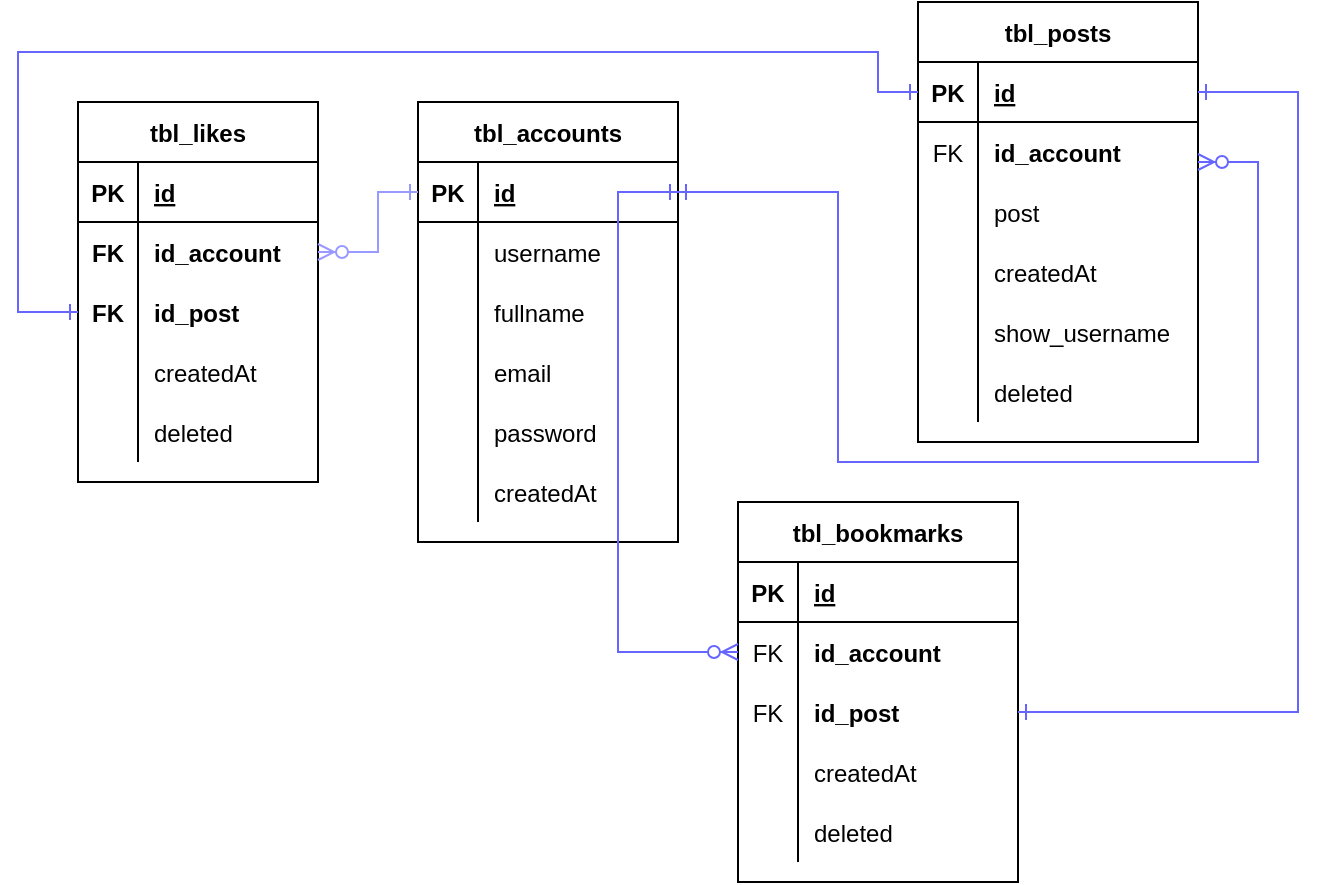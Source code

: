 <mxfile version="14.5.1" type="device"><diagram id="qzjz4QsV_EPDyfrtenqN" name="Page-1"><mxGraphModel dx="1086" dy="846" grid="1" gridSize="10" guides="1" tooltips="1" connect="1" arrows="1" fold="1" page="1" pageScale="1" pageWidth="850" pageHeight="1100" math="0" shadow="0"><root><mxCell id="0"/><mxCell id="1" parent="0"/><mxCell id="YdJ0Y1fLDsbZOl-MOD7H-2" value="tbl_accounts" style="shape=table;startSize=30;container=1;collapsible=1;childLayout=tableLayout;fixedRows=1;rowLines=0;fontStyle=1;align=center;resizeLast=1;" parent="1" vertex="1"><mxGeometry x="350" y="200" width="130" height="220" as="geometry"/></mxCell><mxCell id="YdJ0Y1fLDsbZOl-MOD7H-3" value="" style="shape=partialRectangle;collapsible=0;dropTarget=0;pointerEvents=0;fillColor=none;top=0;left=0;bottom=1;right=0;points=[[0,0.5],[1,0.5]];portConstraint=eastwest;" parent="YdJ0Y1fLDsbZOl-MOD7H-2" vertex="1"><mxGeometry y="30" width="130" height="30" as="geometry"/></mxCell><mxCell id="YdJ0Y1fLDsbZOl-MOD7H-4" value="PK" style="shape=partialRectangle;connectable=0;fillColor=none;top=0;left=0;bottom=0;right=0;fontStyle=1;overflow=hidden;" parent="YdJ0Y1fLDsbZOl-MOD7H-3" vertex="1"><mxGeometry width="30" height="30" as="geometry"/></mxCell><mxCell id="YdJ0Y1fLDsbZOl-MOD7H-5" value="id" style="shape=partialRectangle;connectable=0;fillColor=none;top=0;left=0;bottom=0;right=0;align=left;spacingLeft=6;fontStyle=5;overflow=hidden;" parent="YdJ0Y1fLDsbZOl-MOD7H-3" vertex="1"><mxGeometry x="30" width="100" height="30" as="geometry"/></mxCell><mxCell id="YdJ0Y1fLDsbZOl-MOD7H-6" value="" style="shape=partialRectangle;collapsible=0;dropTarget=0;pointerEvents=0;fillColor=none;top=0;left=0;bottom=0;right=0;points=[[0,0.5],[1,0.5]];portConstraint=eastwest;" parent="YdJ0Y1fLDsbZOl-MOD7H-2" vertex="1"><mxGeometry y="60" width="130" height="30" as="geometry"/></mxCell><mxCell id="YdJ0Y1fLDsbZOl-MOD7H-7" value="" style="shape=partialRectangle;connectable=0;fillColor=none;top=0;left=0;bottom=0;right=0;editable=1;overflow=hidden;fontStyle=0" parent="YdJ0Y1fLDsbZOl-MOD7H-6" vertex="1"><mxGeometry width="30" height="30" as="geometry"/></mxCell><mxCell id="YdJ0Y1fLDsbZOl-MOD7H-8" value="username" style="shape=partialRectangle;connectable=0;fillColor=none;top=0;left=0;bottom=0;right=0;align=left;spacingLeft=6;overflow=hidden;fontStyle=0" parent="YdJ0Y1fLDsbZOl-MOD7H-6" vertex="1"><mxGeometry x="30" width="100" height="30" as="geometry"/></mxCell><mxCell id="YdJ0Y1fLDsbZOl-MOD7H-9" value="" style="shape=partialRectangle;collapsible=0;dropTarget=0;pointerEvents=0;fillColor=none;top=0;left=0;bottom=0;right=0;points=[[0,0.5],[1,0.5]];portConstraint=eastwest;" parent="YdJ0Y1fLDsbZOl-MOD7H-2" vertex="1"><mxGeometry y="90" width="130" height="30" as="geometry"/></mxCell><mxCell id="YdJ0Y1fLDsbZOl-MOD7H-10" value="" style="shape=partialRectangle;connectable=0;fillColor=none;top=0;left=0;bottom=0;right=0;editable=1;overflow=hidden;fontStyle=1" parent="YdJ0Y1fLDsbZOl-MOD7H-9" vertex="1"><mxGeometry width="30" height="30" as="geometry"/></mxCell><mxCell id="YdJ0Y1fLDsbZOl-MOD7H-11" value="fullname" style="shape=partialRectangle;connectable=0;fillColor=none;top=0;left=0;bottom=0;right=0;align=left;spacingLeft=6;overflow=hidden;" parent="YdJ0Y1fLDsbZOl-MOD7H-9" vertex="1"><mxGeometry x="30" width="100" height="30" as="geometry"/></mxCell><mxCell id="YdJ0Y1fLDsbZOl-MOD7H-58" value="" style="shape=partialRectangle;collapsible=0;dropTarget=0;pointerEvents=0;fillColor=none;top=0;left=0;bottom=0;right=0;points=[[0,0.5],[1,0.5]];portConstraint=eastwest;" parent="YdJ0Y1fLDsbZOl-MOD7H-2" vertex="1"><mxGeometry y="120" width="130" height="30" as="geometry"/></mxCell><mxCell id="YdJ0Y1fLDsbZOl-MOD7H-59" value="" style="shape=partialRectangle;connectable=0;fillColor=none;top=0;left=0;bottom=0;right=0;editable=1;overflow=hidden;" parent="YdJ0Y1fLDsbZOl-MOD7H-58" vertex="1"><mxGeometry width="30" height="30" as="geometry"/></mxCell><mxCell id="YdJ0Y1fLDsbZOl-MOD7H-60" value="email" style="shape=partialRectangle;connectable=0;fillColor=none;top=0;left=0;bottom=0;right=0;align=left;spacingLeft=6;overflow=hidden;" parent="YdJ0Y1fLDsbZOl-MOD7H-58" vertex="1"><mxGeometry x="30" width="100" height="30" as="geometry"/></mxCell><mxCell id="YdJ0Y1fLDsbZOl-MOD7H-61" value="" style="shape=partialRectangle;collapsible=0;dropTarget=0;pointerEvents=0;fillColor=none;top=0;left=0;bottom=0;right=0;points=[[0,0.5],[1,0.5]];portConstraint=eastwest;" parent="YdJ0Y1fLDsbZOl-MOD7H-2" vertex="1"><mxGeometry y="150" width="130" height="30" as="geometry"/></mxCell><mxCell id="YdJ0Y1fLDsbZOl-MOD7H-62" value="" style="shape=partialRectangle;connectable=0;fillColor=none;top=0;left=0;bottom=0;right=0;editable=1;overflow=hidden;" parent="YdJ0Y1fLDsbZOl-MOD7H-61" vertex="1"><mxGeometry width="30" height="30" as="geometry"/></mxCell><mxCell id="YdJ0Y1fLDsbZOl-MOD7H-63" value="password" style="shape=partialRectangle;connectable=0;fillColor=none;top=0;left=0;bottom=0;right=0;align=left;spacingLeft=6;overflow=hidden;" parent="YdJ0Y1fLDsbZOl-MOD7H-61" vertex="1"><mxGeometry x="30" width="100" height="30" as="geometry"/></mxCell><mxCell id="YdJ0Y1fLDsbZOl-MOD7H-97" value="" style="shape=partialRectangle;collapsible=0;dropTarget=0;pointerEvents=0;fillColor=none;top=0;left=0;bottom=0;right=0;points=[[0,0.5],[1,0.5]];portConstraint=eastwest;" parent="YdJ0Y1fLDsbZOl-MOD7H-2" vertex="1"><mxGeometry y="180" width="130" height="30" as="geometry"/></mxCell><mxCell id="YdJ0Y1fLDsbZOl-MOD7H-98" value="" style="shape=partialRectangle;connectable=0;fillColor=none;top=0;left=0;bottom=0;right=0;editable=1;overflow=hidden;" parent="YdJ0Y1fLDsbZOl-MOD7H-97" vertex="1"><mxGeometry width="30" height="30" as="geometry"/></mxCell><mxCell id="YdJ0Y1fLDsbZOl-MOD7H-99" value="createdAt" style="shape=partialRectangle;connectable=0;fillColor=none;top=0;left=0;bottom=0;right=0;align=left;spacingLeft=6;overflow=hidden;" parent="YdJ0Y1fLDsbZOl-MOD7H-97" vertex="1"><mxGeometry x="30" width="100" height="30" as="geometry"/></mxCell><mxCell id="YdJ0Y1fLDsbZOl-MOD7H-15" value="tbl_likes" style="shape=table;startSize=30;container=1;collapsible=1;childLayout=tableLayout;fixedRows=1;rowLines=0;fontStyle=1;align=center;resizeLast=1;" parent="1" vertex="1"><mxGeometry x="180" y="200" width="120" height="190" as="geometry"/></mxCell><mxCell id="YdJ0Y1fLDsbZOl-MOD7H-16" value="" style="shape=partialRectangle;collapsible=0;dropTarget=0;pointerEvents=0;fillColor=none;top=0;left=0;bottom=1;right=0;points=[[0,0.5],[1,0.5]];portConstraint=eastwest;" parent="YdJ0Y1fLDsbZOl-MOD7H-15" vertex="1"><mxGeometry y="30" width="120" height="30" as="geometry"/></mxCell><mxCell id="YdJ0Y1fLDsbZOl-MOD7H-17" value="PK" style="shape=partialRectangle;connectable=0;fillColor=none;top=0;left=0;bottom=0;right=0;fontStyle=1;overflow=hidden;" parent="YdJ0Y1fLDsbZOl-MOD7H-16" vertex="1"><mxGeometry width="30" height="30" as="geometry"/></mxCell><mxCell id="YdJ0Y1fLDsbZOl-MOD7H-18" value="id" style="shape=partialRectangle;connectable=0;fillColor=none;top=0;left=0;bottom=0;right=0;align=left;spacingLeft=6;fontStyle=5;overflow=hidden;" parent="YdJ0Y1fLDsbZOl-MOD7H-16" vertex="1"><mxGeometry x="30" width="90" height="30" as="geometry"/></mxCell><mxCell id="YdJ0Y1fLDsbZOl-MOD7H-19" value="" style="shape=partialRectangle;collapsible=0;dropTarget=0;pointerEvents=0;fillColor=none;top=0;left=0;bottom=0;right=0;points=[[0,0.5],[1,0.5]];portConstraint=eastwest;" parent="YdJ0Y1fLDsbZOl-MOD7H-15" vertex="1"><mxGeometry y="60" width="120" height="30" as="geometry"/></mxCell><mxCell id="YdJ0Y1fLDsbZOl-MOD7H-20" value="FK" style="shape=partialRectangle;connectable=0;fillColor=none;top=0;left=0;bottom=0;right=0;editable=1;overflow=hidden;fontStyle=1" parent="YdJ0Y1fLDsbZOl-MOD7H-19" vertex="1"><mxGeometry width="30" height="30" as="geometry"/></mxCell><mxCell id="YdJ0Y1fLDsbZOl-MOD7H-21" value="id_account" style="shape=partialRectangle;connectable=0;fillColor=none;top=0;left=0;bottom=0;right=0;align=left;spacingLeft=6;overflow=hidden;fontStyle=1" parent="YdJ0Y1fLDsbZOl-MOD7H-19" vertex="1"><mxGeometry x="30" width="90" height="30" as="geometry"/></mxCell><mxCell id="YdJ0Y1fLDsbZOl-MOD7H-22" value="" style="shape=partialRectangle;collapsible=0;dropTarget=0;pointerEvents=0;fillColor=none;top=0;left=0;bottom=0;right=0;points=[[0,0.5],[1,0.5]];portConstraint=eastwest;" parent="YdJ0Y1fLDsbZOl-MOD7H-15" vertex="1"><mxGeometry y="90" width="120" height="30" as="geometry"/></mxCell><mxCell id="YdJ0Y1fLDsbZOl-MOD7H-23" value="FK" style="shape=partialRectangle;connectable=0;fillColor=none;top=0;left=0;bottom=0;right=0;editable=1;overflow=hidden;fontStyle=1" parent="YdJ0Y1fLDsbZOl-MOD7H-22" vertex="1"><mxGeometry width="30" height="30" as="geometry"/></mxCell><mxCell id="YdJ0Y1fLDsbZOl-MOD7H-24" value="id_post" style="shape=partialRectangle;connectable=0;fillColor=none;top=0;left=0;bottom=0;right=0;align=left;spacingLeft=6;overflow=hidden;fontStyle=1" parent="YdJ0Y1fLDsbZOl-MOD7H-22" vertex="1"><mxGeometry x="30" width="90" height="30" as="geometry"/></mxCell><mxCell id="YdJ0Y1fLDsbZOl-MOD7H-25" value="" style="shape=partialRectangle;collapsible=0;dropTarget=0;pointerEvents=0;fillColor=none;top=0;left=0;bottom=0;right=0;points=[[0,0.5],[1,0.5]];portConstraint=eastwest;" parent="YdJ0Y1fLDsbZOl-MOD7H-15" vertex="1"><mxGeometry y="120" width="120" height="30" as="geometry"/></mxCell><mxCell id="YdJ0Y1fLDsbZOl-MOD7H-26" value="" style="shape=partialRectangle;connectable=0;fillColor=none;top=0;left=0;bottom=0;right=0;editable=1;overflow=hidden;" parent="YdJ0Y1fLDsbZOl-MOD7H-25" vertex="1"><mxGeometry width="30" height="30" as="geometry"/></mxCell><mxCell id="YdJ0Y1fLDsbZOl-MOD7H-27" value="createdAt" style="shape=partialRectangle;connectable=0;fillColor=none;top=0;left=0;bottom=0;right=0;align=left;spacingLeft=6;overflow=hidden;" parent="YdJ0Y1fLDsbZOl-MOD7H-25" vertex="1"><mxGeometry x="30" width="90" height="30" as="geometry"/></mxCell><mxCell id="YdJ0Y1fLDsbZOl-MOD7H-88" value="" style="shape=partialRectangle;collapsible=0;dropTarget=0;pointerEvents=0;fillColor=none;top=0;left=0;bottom=0;right=0;points=[[0,0.5],[1,0.5]];portConstraint=eastwest;" parent="YdJ0Y1fLDsbZOl-MOD7H-15" vertex="1"><mxGeometry y="150" width="120" height="30" as="geometry"/></mxCell><mxCell id="YdJ0Y1fLDsbZOl-MOD7H-89" value="" style="shape=partialRectangle;connectable=0;fillColor=none;top=0;left=0;bottom=0;right=0;editable=1;overflow=hidden;" parent="YdJ0Y1fLDsbZOl-MOD7H-88" vertex="1"><mxGeometry width="30" height="30" as="geometry"/></mxCell><mxCell id="YdJ0Y1fLDsbZOl-MOD7H-90" value="deleted" style="shape=partialRectangle;connectable=0;fillColor=none;top=0;left=0;bottom=0;right=0;align=left;spacingLeft=6;overflow=hidden;" parent="YdJ0Y1fLDsbZOl-MOD7H-88" vertex="1"><mxGeometry x="30" width="90" height="30" as="geometry"/></mxCell><mxCell id="YdJ0Y1fLDsbZOl-MOD7H-28" value="tbl_posts" style="shape=table;startSize=30;container=1;collapsible=1;childLayout=tableLayout;fixedRows=1;rowLines=0;fontStyle=1;align=center;resizeLast=1;" parent="1" vertex="1"><mxGeometry x="600" y="150" width="140" height="220" as="geometry"/></mxCell><mxCell id="YdJ0Y1fLDsbZOl-MOD7H-29" value="" style="shape=partialRectangle;collapsible=0;dropTarget=0;pointerEvents=0;fillColor=none;top=0;left=0;bottom=1;right=0;points=[[0,0.5],[1,0.5]];portConstraint=eastwest;" parent="YdJ0Y1fLDsbZOl-MOD7H-28" vertex="1"><mxGeometry y="30" width="140" height="30" as="geometry"/></mxCell><mxCell id="YdJ0Y1fLDsbZOl-MOD7H-30" value="PK" style="shape=partialRectangle;connectable=0;fillColor=none;top=0;left=0;bottom=0;right=0;fontStyle=1;overflow=hidden;" parent="YdJ0Y1fLDsbZOl-MOD7H-29" vertex="1"><mxGeometry width="30" height="30" as="geometry"/></mxCell><mxCell id="YdJ0Y1fLDsbZOl-MOD7H-31" value="id" style="shape=partialRectangle;connectable=0;fillColor=none;top=0;left=0;bottom=0;right=0;align=left;spacingLeft=6;fontStyle=5;overflow=hidden;" parent="YdJ0Y1fLDsbZOl-MOD7H-29" vertex="1"><mxGeometry x="30" width="110" height="30" as="geometry"/></mxCell><mxCell id="YdJ0Y1fLDsbZOl-MOD7H-32" value="" style="shape=partialRectangle;collapsible=0;dropTarget=0;pointerEvents=0;fillColor=none;top=0;left=0;bottom=0;right=0;points=[[0,0.5],[1,0.5]];portConstraint=eastwest;" parent="YdJ0Y1fLDsbZOl-MOD7H-28" vertex="1"><mxGeometry y="60" width="140" height="30" as="geometry"/></mxCell><mxCell id="YdJ0Y1fLDsbZOl-MOD7H-33" value="FK" style="shape=partialRectangle;connectable=0;fillColor=none;top=0;left=0;bottom=0;right=0;editable=1;overflow=hidden;" parent="YdJ0Y1fLDsbZOl-MOD7H-32" vertex="1"><mxGeometry width="30" height="30" as="geometry"/></mxCell><mxCell id="YdJ0Y1fLDsbZOl-MOD7H-34" value="id_account" style="shape=partialRectangle;connectable=0;fillColor=none;top=0;left=0;bottom=0;right=0;align=left;spacingLeft=6;overflow=hidden;fontStyle=1" parent="YdJ0Y1fLDsbZOl-MOD7H-32" vertex="1"><mxGeometry x="30" width="110" height="30" as="geometry"/></mxCell><mxCell id="YdJ0Y1fLDsbZOl-MOD7H-35" value="" style="shape=partialRectangle;collapsible=0;dropTarget=0;pointerEvents=0;fillColor=none;top=0;left=0;bottom=0;right=0;points=[[0,0.5],[1,0.5]];portConstraint=eastwest;" parent="YdJ0Y1fLDsbZOl-MOD7H-28" vertex="1"><mxGeometry y="90" width="140" height="30" as="geometry"/></mxCell><mxCell id="YdJ0Y1fLDsbZOl-MOD7H-36" value="" style="shape=partialRectangle;connectable=0;fillColor=none;top=0;left=0;bottom=0;right=0;editable=1;overflow=hidden;" parent="YdJ0Y1fLDsbZOl-MOD7H-35" vertex="1"><mxGeometry width="30" height="30" as="geometry"/></mxCell><mxCell id="YdJ0Y1fLDsbZOl-MOD7H-37" value="post" style="shape=partialRectangle;connectable=0;fillColor=none;top=0;left=0;bottom=0;right=0;align=left;spacingLeft=6;overflow=hidden;" parent="YdJ0Y1fLDsbZOl-MOD7H-35" vertex="1"><mxGeometry x="30" width="110" height="30" as="geometry"/></mxCell><mxCell id="YdJ0Y1fLDsbZOl-MOD7H-38" value="" style="shape=partialRectangle;collapsible=0;dropTarget=0;pointerEvents=0;fillColor=none;top=0;left=0;bottom=0;right=0;points=[[0,0.5],[1,0.5]];portConstraint=eastwest;" parent="YdJ0Y1fLDsbZOl-MOD7H-28" vertex="1"><mxGeometry y="120" width="140" height="30" as="geometry"/></mxCell><mxCell id="YdJ0Y1fLDsbZOl-MOD7H-39" value="" style="shape=partialRectangle;connectable=0;fillColor=none;top=0;left=0;bottom=0;right=0;editable=1;overflow=hidden;" parent="YdJ0Y1fLDsbZOl-MOD7H-38" vertex="1"><mxGeometry width="30" height="30" as="geometry"/></mxCell><mxCell id="YdJ0Y1fLDsbZOl-MOD7H-40" value="createdAt" style="shape=partialRectangle;connectable=0;fillColor=none;top=0;left=0;bottom=0;right=0;align=left;spacingLeft=6;overflow=hidden;" parent="YdJ0Y1fLDsbZOl-MOD7H-38" vertex="1"><mxGeometry x="30" width="110" height="30" as="geometry"/></mxCell><mxCell id="YdJ0Y1fLDsbZOl-MOD7H-94" value="" style="shape=partialRectangle;collapsible=0;dropTarget=0;pointerEvents=0;fillColor=none;top=0;left=0;bottom=0;right=0;points=[[0,0.5],[1,0.5]];portConstraint=eastwest;" parent="YdJ0Y1fLDsbZOl-MOD7H-28" vertex="1"><mxGeometry y="150" width="140" height="30" as="geometry"/></mxCell><mxCell id="YdJ0Y1fLDsbZOl-MOD7H-95" value="" style="shape=partialRectangle;connectable=0;fillColor=none;top=0;left=0;bottom=0;right=0;editable=1;overflow=hidden;" parent="YdJ0Y1fLDsbZOl-MOD7H-94" vertex="1"><mxGeometry width="30" height="30" as="geometry"/></mxCell><mxCell id="YdJ0Y1fLDsbZOl-MOD7H-96" value="show_username" style="shape=partialRectangle;connectable=0;fillColor=none;top=0;left=0;bottom=0;right=0;align=left;spacingLeft=6;overflow=hidden;" parent="YdJ0Y1fLDsbZOl-MOD7H-94" vertex="1"><mxGeometry x="30" width="110" height="30" as="geometry"/></mxCell><mxCell id="9qf69FtpNVP0b3R1zcFv-1" value="" style="shape=partialRectangle;collapsible=0;dropTarget=0;pointerEvents=0;fillColor=none;top=0;left=0;bottom=0;right=0;points=[[0,0.5],[1,0.5]];portConstraint=eastwest;" parent="YdJ0Y1fLDsbZOl-MOD7H-28" vertex="1"><mxGeometry y="180" width="140" height="30" as="geometry"/></mxCell><mxCell id="9qf69FtpNVP0b3R1zcFv-2" value="" style="shape=partialRectangle;connectable=0;fillColor=none;top=0;left=0;bottom=0;right=0;editable=1;overflow=hidden;" parent="9qf69FtpNVP0b3R1zcFv-1" vertex="1"><mxGeometry width="30" height="30" as="geometry"/></mxCell><mxCell id="9qf69FtpNVP0b3R1zcFv-3" value="deleted" style="shape=partialRectangle;connectable=0;fillColor=none;top=0;left=0;bottom=0;right=0;align=left;spacingLeft=6;overflow=hidden;" parent="9qf69FtpNVP0b3R1zcFv-1" vertex="1"><mxGeometry x="30" width="110" height="30" as="geometry"/></mxCell><mxCell id="YdJ0Y1fLDsbZOl-MOD7H-67" style="edgeStyle=orthogonalEdgeStyle;rounded=0;orthogonalLoop=1;jettySize=auto;html=1;startArrow=ERone;startFill=0;endArrow=ERzeroToMany;endFill=1;strokeColor=#6666FF;" parent="1" source="YdJ0Y1fLDsbZOl-MOD7H-3" target="YdJ0Y1fLDsbZOl-MOD7H-32" edge="1"><mxGeometry relative="1" as="geometry"><Array as="points"><mxPoint x="560" y="245"/><mxPoint x="560" y="380"/><mxPoint x="770" y="380"/><mxPoint x="770" y="230"/></Array></mxGeometry></mxCell><mxCell id="YdJ0Y1fLDsbZOl-MOD7H-68" style="edgeStyle=orthogonalEdgeStyle;rounded=0;orthogonalLoop=1;jettySize=auto;html=1;entryX=1;entryY=0.5;entryDx=0;entryDy=0;exitX=0;exitY=0.5;exitDx=0;exitDy=0;startArrow=ERone;startFill=0;endArrow=ERzeroToMany;endFill=1;strokeColor=#9999FF;" parent="1" source="YdJ0Y1fLDsbZOl-MOD7H-3" target="YdJ0Y1fLDsbZOl-MOD7H-19" edge="1"><mxGeometry relative="1" as="geometry"><Array as="points"><mxPoint x="330" y="245"/><mxPoint x="330" y="275"/></Array></mxGeometry></mxCell><mxCell id="YdJ0Y1fLDsbZOl-MOD7H-69" value="tbl_bookmarks" style="shape=table;startSize=30;container=1;collapsible=1;childLayout=tableLayout;fixedRows=1;rowLines=0;fontStyle=1;align=center;resizeLast=1;" parent="1" vertex="1"><mxGeometry x="510" y="400" width="140" height="190" as="geometry"/></mxCell><mxCell id="YdJ0Y1fLDsbZOl-MOD7H-70" value="" style="shape=partialRectangle;collapsible=0;dropTarget=0;pointerEvents=0;fillColor=none;top=0;left=0;bottom=1;right=0;points=[[0,0.5],[1,0.5]];portConstraint=eastwest;" parent="YdJ0Y1fLDsbZOl-MOD7H-69" vertex="1"><mxGeometry y="30" width="140" height="30" as="geometry"/></mxCell><mxCell id="YdJ0Y1fLDsbZOl-MOD7H-71" value="PK" style="shape=partialRectangle;connectable=0;fillColor=none;top=0;left=0;bottom=0;right=0;fontStyle=1;overflow=hidden;" parent="YdJ0Y1fLDsbZOl-MOD7H-70" vertex="1"><mxGeometry width="30" height="30" as="geometry"/></mxCell><mxCell id="YdJ0Y1fLDsbZOl-MOD7H-72" value="id" style="shape=partialRectangle;connectable=0;fillColor=none;top=0;left=0;bottom=0;right=0;align=left;spacingLeft=6;fontStyle=5;overflow=hidden;" parent="YdJ0Y1fLDsbZOl-MOD7H-70" vertex="1"><mxGeometry x="30" width="110" height="30" as="geometry"/></mxCell><mxCell id="YdJ0Y1fLDsbZOl-MOD7H-73" value="" style="shape=partialRectangle;collapsible=0;dropTarget=0;pointerEvents=0;fillColor=none;top=0;left=0;bottom=0;right=0;points=[[0,0.5],[1,0.5]];portConstraint=eastwest;" parent="YdJ0Y1fLDsbZOl-MOD7H-69" vertex="1"><mxGeometry y="60" width="140" height="30" as="geometry"/></mxCell><mxCell id="YdJ0Y1fLDsbZOl-MOD7H-74" value="FK" style="shape=partialRectangle;connectable=0;fillColor=none;top=0;left=0;bottom=0;right=0;editable=1;overflow=hidden;" parent="YdJ0Y1fLDsbZOl-MOD7H-73" vertex="1"><mxGeometry width="30" height="30" as="geometry"/></mxCell><mxCell id="YdJ0Y1fLDsbZOl-MOD7H-75" value="id_account" style="shape=partialRectangle;connectable=0;fillColor=none;top=0;left=0;bottom=0;right=0;align=left;spacingLeft=6;overflow=hidden;fontStyle=1" parent="YdJ0Y1fLDsbZOl-MOD7H-73" vertex="1"><mxGeometry x="30" width="110" height="30" as="geometry"/></mxCell><mxCell id="YdJ0Y1fLDsbZOl-MOD7H-76" value="" style="shape=partialRectangle;collapsible=0;dropTarget=0;pointerEvents=0;fillColor=none;top=0;left=0;bottom=0;right=0;points=[[0,0.5],[1,0.5]];portConstraint=eastwest;" parent="YdJ0Y1fLDsbZOl-MOD7H-69" vertex="1"><mxGeometry y="90" width="140" height="30" as="geometry"/></mxCell><mxCell id="YdJ0Y1fLDsbZOl-MOD7H-77" value="FK" style="shape=partialRectangle;connectable=0;fillColor=none;top=0;left=0;bottom=0;right=0;editable=1;overflow=hidden;" parent="YdJ0Y1fLDsbZOl-MOD7H-76" vertex="1"><mxGeometry width="30" height="30" as="geometry"/></mxCell><mxCell id="YdJ0Y1fLDsbZOl-MOD7H-78" value="id_post" style="shape=partialRectangle;connectable=0;fillColor=none;top=0;left=0;bottom=0;right=0;align=left;spacingLeft=6;overflow=hidden;fontStyle=1" parent="YdJ0Y1fLDsbZOl-MOD7H-76" vertex="1"><mxGeometry x="30" width="110" height="30" as="geometry"/></mxCell><mxCell id="YdJ0Y1fLDsbZOl-MOD7H-79" value="" style="shape=partialRectangle;collapsible=0;dropTarget=0;pointerEvents=0;fillColor=none;top=0;left=0;bottom=0;right=0;points=[[0,0.5],[1,0.5]];portConstraint=eastwest;" parent="YdJ0Y1fLDsbZOl-MOD7H-69" vertex="1"><mxGeometry y="120" width="140" height="30" as="geometry"/></mxCell><mxCell id="YdJ0Y1fLDsbZOl-MOD7H-80" value="" style="shape=partialRectangle;connectable=0;fillColor=none;top=0;left=0;bottom=0;right=0;editable=1;overflow=hidden;" parent="YdJ0Y1fLDsbZOl-MOD7H-79" vertex="1"><mxGeometry width="30" height="30" as="geometry"/></mxCell><mxCell id="YdJ0Y1fLDsbZOl-MOD7H-81" value="createdAt" style="shape=partialRectangle;connectable=0;fillColor=none;top=0;left=0;bottom=0;right=0;align=left;spacingLeft=6;overflow=hidden;" parent="YdJ0Y1fLDsbZOl-MOD7H-79" vertex="1"><mxGeometry x="30" width="110" height="30" as="geometry"/></mxCell><mxCell id="YdJ0Y1fLDsbZOl-MOD7H-91" value="" style="shape=partialRectangle;collapsible=0;dropTarget=0;pointerEvents=0;fillColor=none;top=0;left=0;bottom=0;right=0;points=[[0,0.5],[1,0.5]];portConstraint=eastwest;" parent="YdJ0Y1fLDsbZOl-MOD7H-69" vertex="1"><mxGeometry y="150" width="140" height="30" as="geometry"/></mxCell><mxCell id="YdJ0Y1fLDsbZOl-MOD7H-92" value="" style="shape=partialRectangle;connectable=0;fillColor=none;top=0;left=0;bottom=0;right=0;editable=1;overflow=hidden;" parent="YdJ0Y1fLDsbZOl-MOD7H-91" vertex="1"><mxGeometry width="30" height="30" as="geometry"/></mxCell><mxCell id="YdJ0Y1fLDsbZOl-MOD7H-93" value="deleted" style="shape=partialRectangle;connectable=0;fillColor=none;top=0;left=0;bottom=0;right=0;align=left;spacingLeft=6;overflow=hidden;" parent="YdJ0Y1fLDsbZOl-MOD7H-91" vertex="1"><mxGeometry x="30" width="110" height="30" as="geometry"/></mxCell><mxCell id="YdJ0Y1fLDsbZOl-MOD7H-82" style="edgeStyle=orthogonalEdgeStyle;rounded=0;orthogonalLoop=1;jettySize=auto;html=1;exitX=1;exitY=0.5;exitDx=0;exitDy=0;entryX=1;entryY=0.5;entryDx=0;entryDy=0;startArrow=ERone;startFill=0;endArrow=ERone;endFill=0;strokeColor=#6666FF;" parent="1" source="YdJ0Y1fLDsbZOl-MOD7H-76" target="YdJ0Y1fLDsbZOl-MOD7H-29" edge="1"><mxGeometry relative="1" as="geometry"><Array as="points"><mxPoint x="790" y="505"/><mxPoint x="790" y="195"/></Array></mxGeometry></mxCell><mxCell id="YdJ0Y1fLDsbZOl-MOD7H-83" style="edgeStyle=orthogonalEdgeStyle;rounded=0;orthogonalLoop=1;jettySize=auto;html=1;exitX=1;exitY=0.5;exitDx=0;exitDy=0;entryX=0;entryY=0.5;entryDx=0;entryDy=0;endArrow=ERzeroToMany;endFill=1;startArrow=ERone;startFill=0;strokeColor=#6666FF;" parent="1" source="YdJ0Y1fLDsbZOl-MOD7H-3" target="YdJ0Y1fLDsbZOl-MOD7H-73" edge="1"><mxGeometry relative="1" as="geometry"><Array as="points"><mxPoint x="450" y="245"/><mxPoint x="450" y="475"/></Array></mxGeometry></mxCell><mxCell id="YdJ0Y1fLDsbZOl-MOD7H-84" style="edgeStyle=orthogonalEdgeStyle;rounded=0;orthogonalLoop=1;jettySize=auto;html=1;exitX=0;exitY=0.5;exitDx=0;exitDy=0;entryX=0;entryY=0.5;entryDx=0;entryDy=0;startArrow=ERone;startFill=0;endArrow=ERone;endFill=0;strokeColor=#6666FF;" parent="1" source="YdJ0Y1fLDsbZOl-MOD7H-22" target="YdJ0Y1fLDsbZOl-MOD7H-29" edge="1"><mxGeometry relative="1" as="geometry"><Array as="points"><mxPoint x="150" y="305"/><mxPoint x="150" y="175"/><mxPoint x="580" y="175"/><mxPoint x="580" y="195"/></Array></mxGeometry></mxCell></root></mxGraphModel></diagram></mxfile>